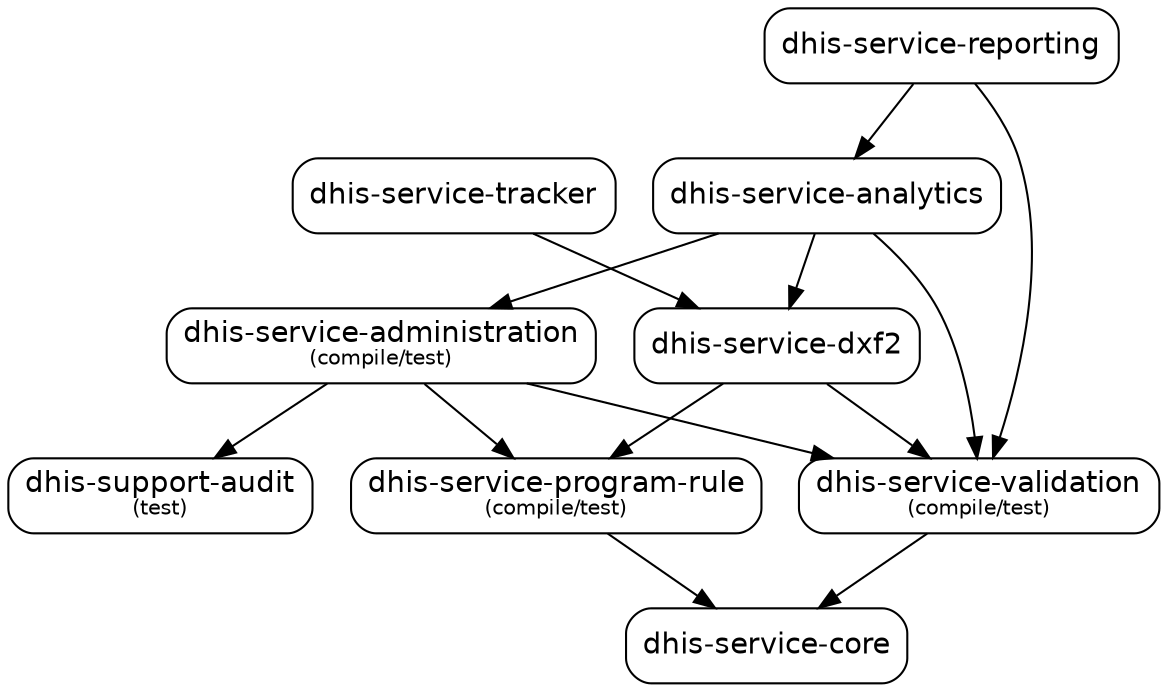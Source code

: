 digraph "dhis" {
  node [shape="box",style="rounded",fontname="Helvetica",fontsize="14"]
  edge [fontsize="10",fontname="Helvetica"]

  // Node Definitions:
  "org.hisp.dhis:dhis-service-validation:jar"[label=<dhis-service-validation<font point-size="10"><br/>(compile/test)</font>>]
  "org.hisp.dhis:dhis-service-core:jar"[label=<dhis-service-core>]
  "org.hisp.dhis:dhis-service-program-rule:jar"[label=<dhis-service-program-rule<font point-size="10"><br/>(compile/test)</font>>]
  "org.hisp.dhis:dhis-service-administration:jar"[label=<dhis-service-administration<font point-size="10"><br/>(compile/test)</font>>]
  "org.hisp.dhis:dhis-support-audit:jar"[label=<dhis-support-audit<font point-size="10"><br/>(test)</font>>]
  "org.hisp.dhis:dhis-service-dxf2:jar"[label=<dhis-service-dxf2>]
  "org.hisp.dhis:dhis-service-analytics:jar"[label=<dhis-service-analytics>]
  "org.hisp.dhis:dhis-service-tracker:jar"[label=<dhis-service-tracker>]
  "org.hisp.dhis:dhis-service-reporting:jar"[label=<dhis-service-reporting>]

  // Edge Definitions:
  "org.hisp.dhis:dhis-service-validation:jar" -> "org.hisp.dhis:dhis-service-core:jar"
  "org.hisp.dhis:dhis-service-program-rule:jar" -> "org.hisp.dhis:dhis-service-core:jar"
  "org.hisp.dhis:dhis-service-administration:jar" -> "org.hisp.dhis:dhis-service-program-rule:jar"
  "org.hisp.dhis:dhis-service-administration:jar" -> "org.hisp.dhis:dhis-service-validation:jar"
  "org.hisp.dhis:dhis-service-administration:jar" -> "org.hisp.dhis:dhis-support-audit:jar"
  "org.hisp.dhis:dhis-service-dxf2:jar" -> "org.hisp.dhis:dhis-service-program-rule:jar"
  "org.hisp.dhis:dhis-service-dxf2:jar" -> "org.hisp.dhis:dhis-service-validation:jar"
  "org.hisp.dhis:dhis-service-analytics:jar" -> "org.hisp.dhis:dhis-service-dxf2:jar"
  "org.hisp.dhis:dhis-service-analytics:jar" -> "org.hisp.dhis:dhis-service-administration:jar"
  "org.hisp.dhis:dhis-service-analytics:jar" -> "org.hisp.dhis:dhis-service-validation:jar"
  "org.hisp.dhis:dhis-service-tracker:jar" -> "org.hisp.dhis:dhis-service-dxf2:jar"
  "org.hisp.dhis:dhis-service-reporting:jar" -> "org.hisp.dhis:dhis-service-analytics:jar"
  "org.hisp.dhis:dhis-service-reporting:jar" -> "org.hisp.dhis:dhis-service-validation:jar"
}